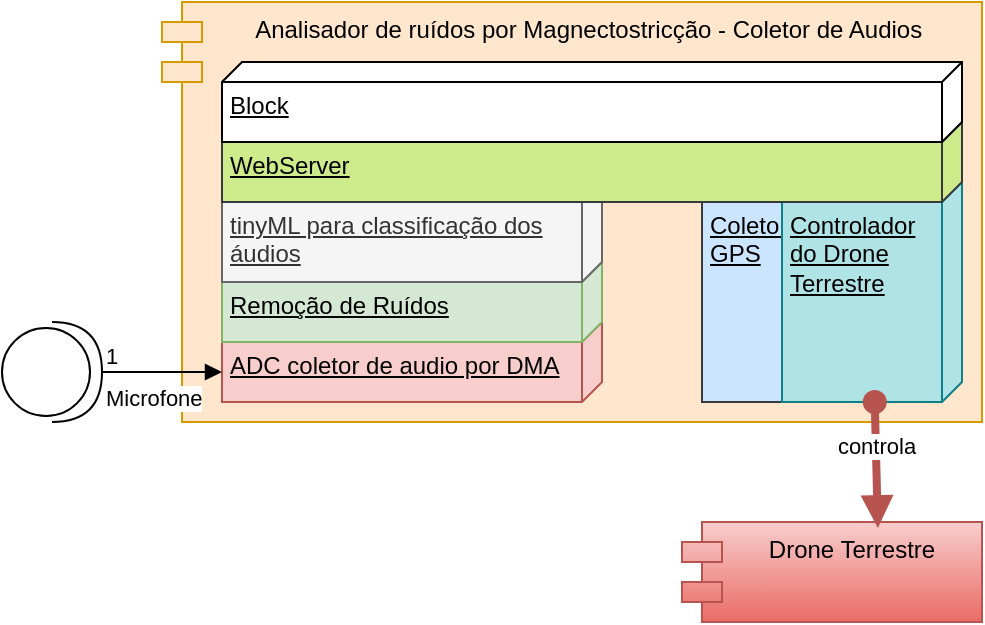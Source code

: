 <mxfile version="26.0.10">
  <diagram name="Página-1" id="uduFi1Y2lIoiL3hH4ij0">
    <mxGraphModel dx="954" dy="583" grid="1" gridSize="10" guides="1" tooltips="1" connect="1" arrows="1" fold="1" page="1" pageScale="1" pageWidth="827" pageHeight="1169" math="0" shadow="0">
      <root>
        <mxCell id="0" />
        <mxCell id="1" parent="0" />
        <mxCell id="rPAikwQHVRFomooc7S73-1" value="Analisador de ruídos por Magnectostricção - Coletor de Audios&amp;nbsp;" style="shape=module;align=left;spacingLeft=20;align=center;verticalAlign=top;whiteSpace=wrap;html=1;fillColor=#ffe6cc;strokeColor=#d79b00;" parent="1" vertex="1">
          <mxGeometry x="210" y="100" width="410" height="210" as="geometry" />
        </mxCell>
        <mxCell id="l0LYsXaN3frjXtNEiOLv-4" value="Coletor GPS" style="verticalAlign=top;align=left;spacingTop=8;spacingLeft=2;spacingRight=12;shape=cube;size=10;direction=south;fontStyle=4;html=1;whiteSpace=wrap;fillColor=#cce5ff;strokeColor=#36393d;" vertex="1" parent="1">
          <mxGeometry x="480" y="190" width="56" height="110" as="geometry" />
        </mxCell>
        <mxCell id="l0LYsXaN3frjXtNEiOLv-5" value="Controlador do Drone Terrestre" style="verticalAlign=top;align=left;spacingTop=8;spacingLeft=2;spacingRight=12;shape=cube;size=10;direction=south;fontStyle=4;html=1;whiteSpace=wrap;fillColor=#b0e3e6;strokeColor=#0e8088;" vertex="1" parent="1">
          <mxGeometry x="520" y="190" width="90" height="110" as="geometry" />
        </mxCell>
        <mxCell id="l0LYsXaN3frjXtNEiOLv-7" value="" style="group" vertex="1" connectable="0" parent="1">
          <mxGeometry x="240" y="190" width="190" height="110" as="geometry" />
        </mxCell>
        <mxCell id="l0LYsXaN3frjXtNEiOLv-1" value="ADC coletor de audio por DMA" style="verticalAlign=top;align=left;spacingTop=8;spacingLeft=2;spacingRight=12;shape=cube;size=10;direction=south;fontStyle=4;html=1;whiteSpace=wrap;fillColor=#f8cecc;strokeColor=#b85450;" vertex="1" parent="l0LYsXaN3frjXtNEiOLv-7">
          <mxGeometry y="70" width="190" height="40" as="geometry" />
        </mxCell>
        <mxCell id="l0LYsXaN3frjXtNEiOLv-2" value="Remoção de Ruídos" style="verticalAlign=top;align=left;spacingTop=8;spacingLeft=2;spacingRight=12;shape=cube;size=10;direction=south;fontStyle=4;html=1;whiteSpace=wrap;fillColor=#d5e8d4;strokeColor=#82b366;" vertex="1" parent="l0LYsXaN3frjXtNEiOLv-7">
          <mxGeometry y="40" width="190" height="40" as="geometry" />
        </mxCell>
        <mxCell id="l0LYsXaN3frjXtNEiOLv-3" value="tinyML para classificação dos áudios" style="verticalAlign=top;align=left;spacingTop=8;spacingLeft=2;spacingRight=12;shape=cube;size=10;direction=south;fontStyle=4;html=1;whiteSpace=wrap;fillColor=#f5f5f5;fontColor=#333333;strokeColor=#666666;" vertex="1" parent="l0LYsXaN3frjXtNEiOLv-7">
          <mxGeometry width="190" height="50" as="geometry" />
        </mxCell>
        <mxCell id="l0LYsXaN3frjXtNEiOLv-8" value="WebServer" style="verticalAlign=top;align=left;spacingTop=8;spacingLeft=2;spacingRight=12;shape=cube;size=10;direction=south;fontStyle=4;html=1;whiteSpace=wrap;fillColor=#cdeb8b;strokeColor=#36393d;" vertex="1" parent="1">
          <mxGeometry x="240" y="160" width="370" height="40" as="geometry" />
        </mxCell>
        <mxCell id="l0LYsXaN3frjXtNEiOLv-9" value="Block" style="verticalAlign=top;align=left;spacingTop=8;spacingLeft=2;spacingRight=12;shape=cube;size=10;direction=south;fontStyle=4;html=1;whiteSpace=wrap;" vertex="1" parent="1">
          <mxGeometry x="240" y="130" width="370" height="40" as="geometry" />
        </mxCell>
        <mxCell id="l0LYsXaN3frjXtNEiOLv-10" value="Drone Terrestre" style="shape=module;align=left;spacingLeft=20;align=center;verticalAlign=top;whiteSpace=wrap;html=1;fillColor=#f8cecc;gradientColor=#ea6b66;strokeColor=#b85450;" vertex="1" parent="1">
          <mxGeometry x="470" y="360" width="150" height="50" as="geometry" />
        </mxCell>
        <mxCell id="l0LYsXaN3frjXtNEiOLv-11" value="controla" style="html=1;verticalAlign=bottom;startArrow=oval;startFill=1;endArrow=block;startSize=8;curved=0;rounded=0;entryX=0.653;entryY=0.06;entryDx=0;entryDy=0;entryPerimeter=0;strokeWidth=4;fillColor=#f8cecc;gradientColor=#ea6b66;strokeColor=#b85450;" edge="1" parent="1" source="l0LYsXaN3frjXtNEiOLv-5" target="l0LYsXaN3frjXtNEiOLv-10">
          <mxGeometry width="60" relative="1" as="geometry">
            <mxPoint x="380" y="300" as="sourcePoint" />
            <mxPoint x="440" y="300" as="targetPoint" />
          </mxGeometry>
        </mxCell>
        <mxCell id="l0LYsXaN3frjXtNEiOLv-12" value="" style="shape=providedRequiredInterface;html=1;verticalLabelPosition=bottom;sketch=0;" vertex="1" parent="1">
          <mxGeometry x="130" y="260" width="50" height="50" as="geometry" />
        </mxCell>
        <mxCell id="l0LYsXaN3frjXtNEiOLv-13" value="Microfone" style="endArrow=block;endFill=1;html=1;edgeStyle=orthogonalEdgeStyle;align=left;verticalAlign=top;rounded=0;exitX=1;exitY=0.5;exitDx=0;exitDy=0;exitPerimeter=0;entryX=0;entryY=0;entryDx=25;entryDy=190;entryPerimeter=0;" edge="1" parent="1" source="l0LYsXaN3frjXtNEiOLv-12" target="l0LYsXaN3frjXtNEiOLv-1">
          <mxGeometry x="-1" relative="1" as="geometry">
            <mxPoint x="330" y="300" as="sourcePoint" />
            <mxPoint x="490" y="300" as="targetPoint" />
          </mxGeometry>
        </mxCell>
        <mxCell id="l0LYsXaN3frjXtNEiOLv-14" value="1" style="edgeLabel;resizable=0;html=1;align=left;verticalAlign=bottom;" connectable="0" vertex="1" parent="l0LYsXaN3frjXtNEiOLv-13">
          <mxGeometry x="-1" relative="1" as="geometry" />
        </mxCell>
      </root>
    </mxGraphModel>
  </diagram>
</mxfile>
